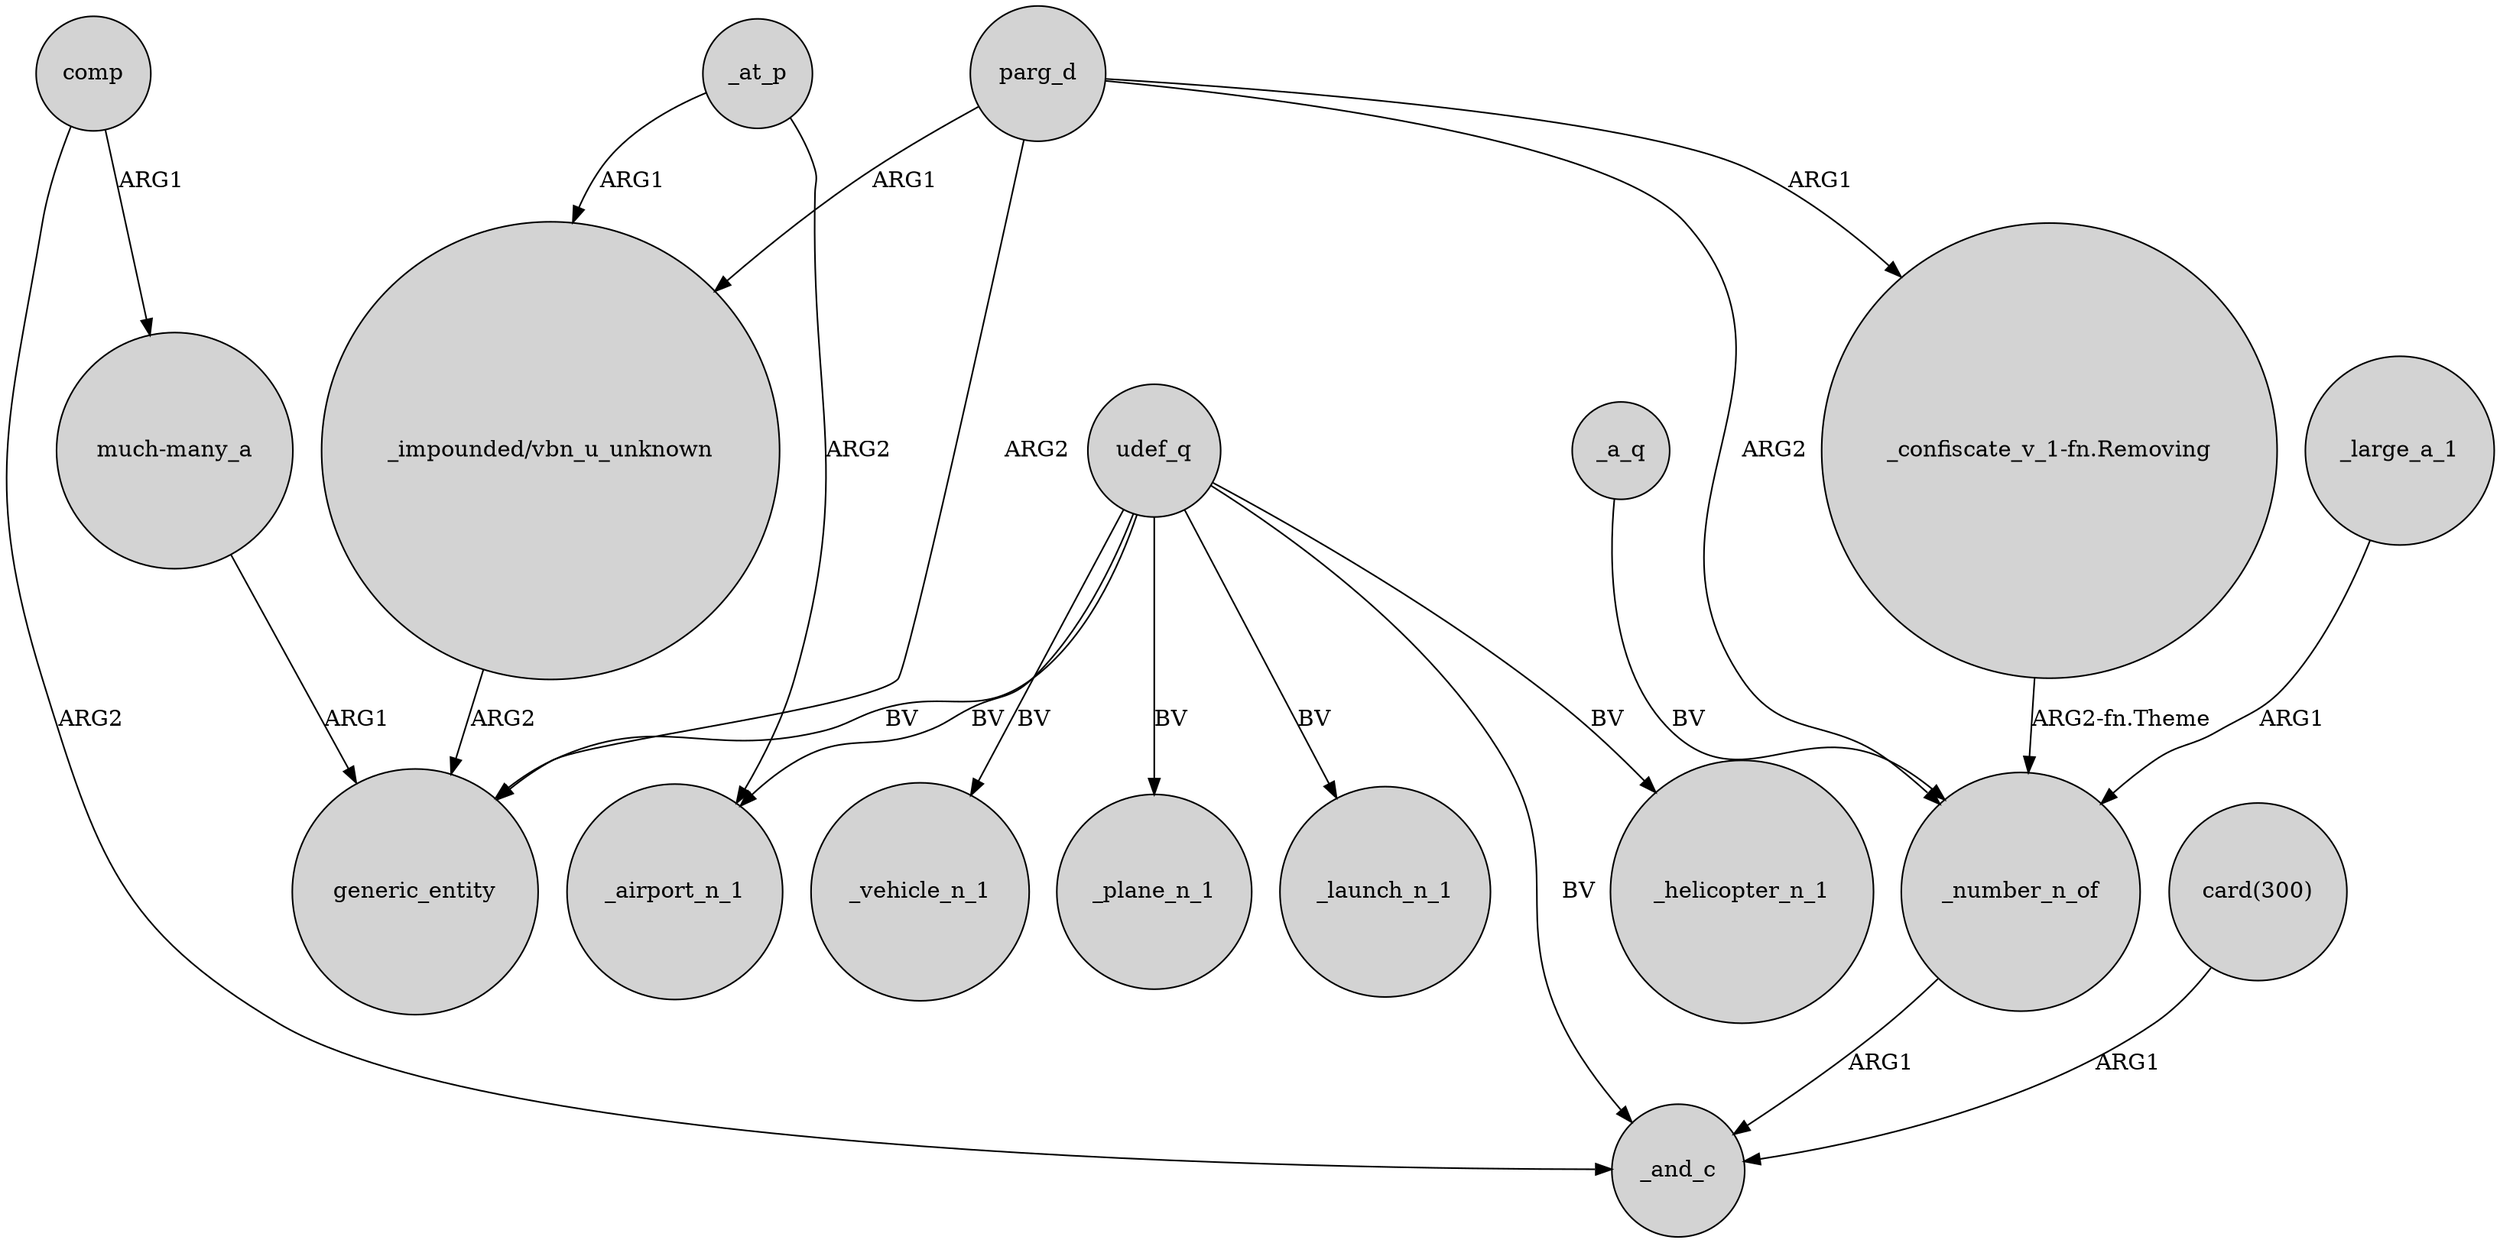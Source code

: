 digraph {
	node [shape=circle style=filled]
	_at_p -> _airport_n_1 [label=ARG2]
	udef_q -> generic_entity [label=BV]
	_a_q -> _number_n_of [label=BV]
	"much-many_a" -> generic_entity [label=ARG1]
	parg_d -> generic_entity [label=ARG2]
	"_confiscate_v_1-fn.Removing" -> _number_n_of [label="ARG2-fn.Theme"]
	_at_p -> "_impounded/vbn_u_unknown" [label=ARG1]
	parg_d -> "_confiscate_v_1-fn.Removing" [label=ARG1]
	udef_q -> _vehicle_n_1 [label=BV]
	parg_d -> "_impounded/vbn_u_unknown" [label=ARG1]
	"_impounded/vbn_u_unknown" -> generic_entity [label=ARG2]
	_large_a_1 -> _number_n_of [label=ARG1]
	udef_q -> _airport_n_1 [label=BV]
	comp -> "much-many_a" [label=ARG1]
	udef_q -> _plane_n_1 [label=BV]
	udef_q -> _launch_n_1 [label=BV]
	"card(300)" -> _and_c [label=ARG1]
	_number_n_of -> _and_c [label=ARG1]
	parg_d -> _number_n_of [label=ARG2]
	udef_q -> _helicopter_n_1 [label=BV]
	comp -> _and_c [label=ARG2]
	udef_q -> _and_c [label=BV]
}
